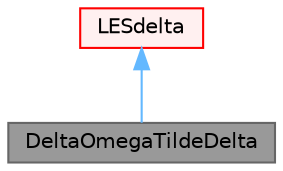 digraph "DeltaOmegaTildeDelta"
{
 // LATEX_PDF_SIZE
  bgcolor="transparent";
  edge [fontname=Helvetica,fontsize=10,labelfontname=Helvetica,labelfontsize=10];
  node [fontname=Helvetica,fontsize=10,shape=box,height=0.2,width=0.4];
  Node1 [id="Node000001",label="DeltaOmegaTildeDelta",height=0.2,width=0.4,color="gray40", fillcolor="grey60", style="filled", fontcolor="black",tooltip="Delta formulation that accounts for the orientation of the vorticity vector. In \"2D-regions\" (i...."];
  Node2 -> Node1 [id="edge1_Node000001_Node000002",dir="back",color="steelblue1",style="solid",tooltip=" "];
  Node2 [id="Node000002",label="LESdelta",height=0.2,width=0.4,color="red", fillcolor="#FFF0F0", style="filled",URL="$classFoam_1_1LESdelta.html",tooltip="Abstract base class for LES deltas."];
}
